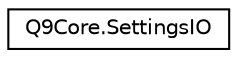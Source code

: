 digraph "Graphical Class Hierarchy"
{
  edge [fontname="Helvetica",fontsize="10",labelfontname="Helvetica",labelfontsize="10"];
  node [fontname="Helvetica",fontsize="10",shape=record];
  rankdir="LR";
  Node0 [label="Q9Core.SettingsIO",height=0.2,width=0.4,color="black", fillcolor="white", style="filled",URL="$class_q9_core_1_1_settings_i_o.html"];
}
